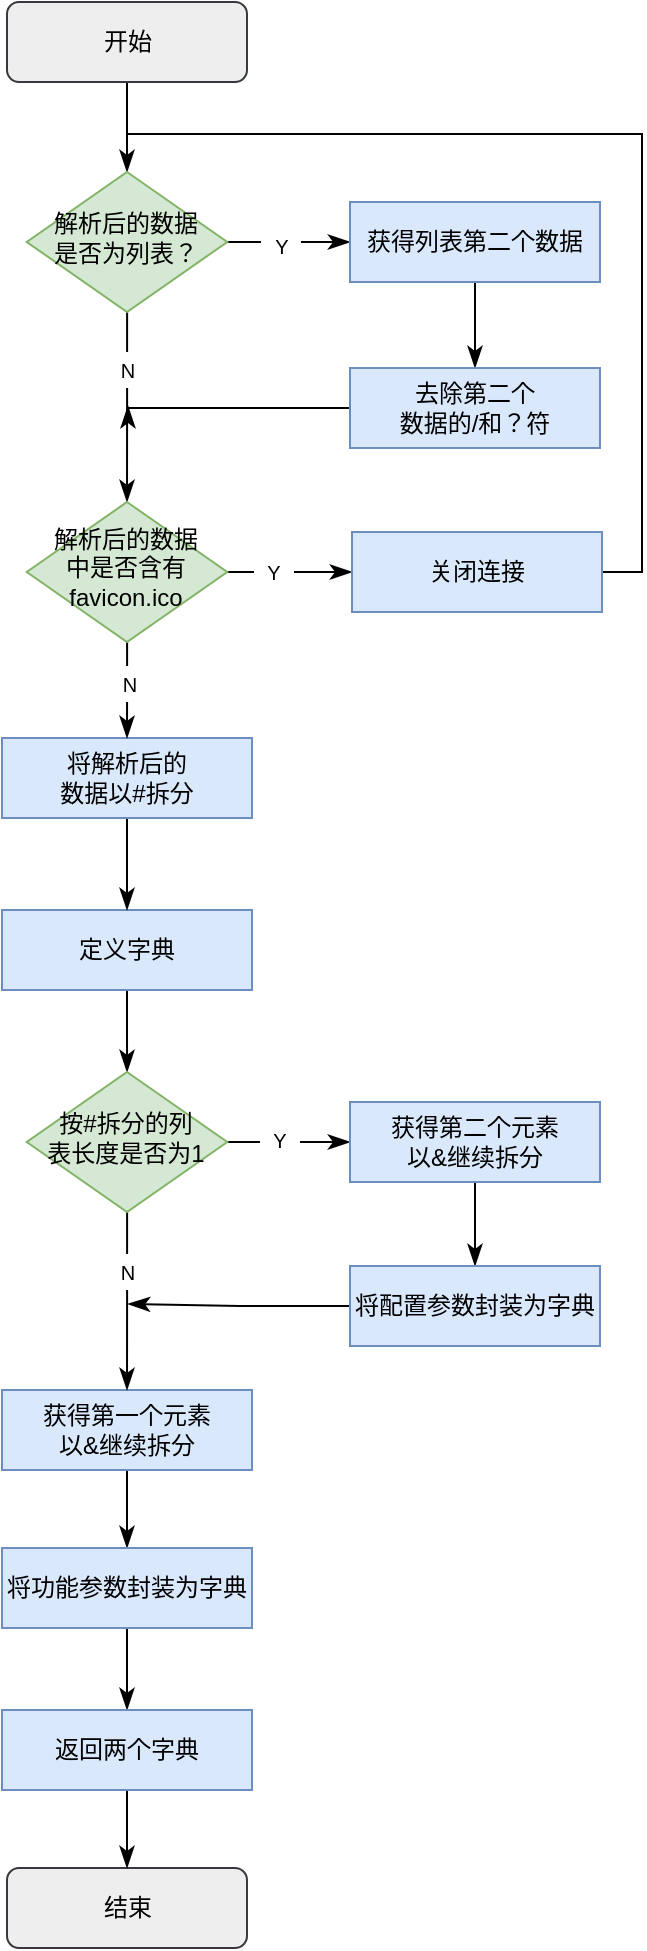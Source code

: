 <mxfile version="22.1.11" type="github">
  <diagram id="C5RBs43oDa-KdzZeNtuy" name="Page-1">
    <mxGraphModel dx="1015" dy="543" grid="1" gridSize="1" guides="1" tooltips="1" connect="1" arrows="1" fold="1" page="1" pageScale="1" pageWidth="827" pageHeight="1169" math="0" shadow="0">
      <root>
        <mxCell id="WIyWlLk6GJQsqaUBKTNV-0" />
        <mxCell id="WIyWlLk6GJQsqaUBKTNV-1" parent="WIyWlLk6GJQsqaUBKTNV-0" />
        <mxCell id="D4McF2_vvJxb5yZmUDUs-18" value="" style="edgeStyle=orthogonalEdgeStyle;rounded=0;orthogonalLoop=1;jettySize=auto;html=1;entryX=0.5;entryY=0;entryDx=0;entryDy=0;endArrow=classicThin;endFill=1;endSize=8;" parent="WIyWlLk6GJQsqaUBKTNV-1" source="D4McF2_vvJxb5yZmUDUs-1" target="D4McF2_vvJxb5yZmUDUs-10" edge="1">
          <mxGeometry relative="1" as="geometry">
            <mxPoint x="188.5" y="170" as="targetPoint" />
          </mxGeometry>
        </mxCell>
        <mxCell id="D4McF2_vvJxb5yZmUDUs-1" value="开始" style="rounded=1;whiteSpace=wrap;html=1;fontSize=12;glass=0;strokeWidth=1;shadow=0;fillColor=#eeeeee;strokeColor=#36393d;" parent="WIyWlLk6GJQsqaUBKTNV-1" vertex="1">
          <mxGeometry x="128.5" y="30" width="120" height="40" as="geometry" />
        </mxCell>
        <mxCell id="D4McF2_vvJxb5yZmUDUs-38" value="" style="edgeStyle=orthogonalEdgeStyle;rounded=0;orthogonalLoop=1;jettySize=auto;html=1;endSize=8;endArrow=classicThin;endFill=1;" parent="WIyWlLk6GJQsqaUBKTNV-1" source="D4McF2_vvJxb5yZmUDUs-7" target="D4McF2_vvJxb5yZmUDUs-36" edge="1">
          <mxGeometry relative="1" as="geometry" />
        </mxCell>
        <mxCell id="D4McF2_vvJxb5yZmUDUs-7" value="定义字典" style="rounded=0;whiteSpace=wrap;html=1;fillColor=#dae8fc;strokeColor=#6c8ebf;" parent="WIyWlLk6GJQsqaUBKTNV-1" vertex="1">
          <mxGeometry x="126" y="484" width="125" height="40" as="geometry" />
        </mxCell>
        <mxCell id="D4McF2_vvJxb5yZmUDUs-8" value="" style="edgeStyle=orthogonalEdgeStyle;rounded=0;orthogonalLoop=1;jettySize=auto;html=1;entryX=0.5;entryY=0;entryDx=0;entryDy=0;endSize=8;endArrow=classicThin;endFill=1;" parent="WIyWlLk6GJQsqaUBKTNV-1" source="D4McF2_vvJxb5yZmUDUs-10" target="D4McF2_vvJxb5yZmUDUs-24" edge="1">
          <mxGeometry relative="1" as="geometry">
            <mxPoint x="189" y="288" as="targetPoint" />
          </mxGeometry>
        </mxCell>
        <mxCell id="D4McF2_vvJxb5yZmUDUs-19" value="" style="edgeStyle=orthogonalEdgeStyle;rounded=0;orthogonalLoop=1;jettySize=auto;html=1;endSize=8;endArrow=classicThin;endFill=1;" parent="WIyWlLk6GJQsqaUBKTNV-1" source="D4McF2_vvJxb5yZmUDUs-10" target="D4McF2_vvJxb5yZmUDUs-16" edge="1">
          <mxGeometry relative="1" as="geometry" />
        </mxCell>
        <mxCell id="D4McF2_vvJxb5yZmUDUs-10" value="解析后的数据&lt;br&gt;是否为列表？" style="rhombus;whiteSpace=wrap;html=1;shadow=0;fontFamily=Helvetica;fontSize=12;align=center;strokeWidth=1;spacing=6;spacingTop=-4;fillColor=#d5e8d4;strokeColor=#82b366;" parent="WIyWlLk6GJQsqaUBKTNV-1" vertex="1">
          <mxGeometry x="138.38" y="115" width="100.25" height="70" as="geometry" />
        </mxCell>
        <mxCell id="D4McF2_vvJxb5yZmUDUs-12" value="结束" style="rounded=1;whiteSpace=wrap;html=1;fontSize=12;glass=0;strokeWidth=1;shadow=0;fillColor=#eeeeee;strokeColor=#36393d;" parent="WIyWlLk6GJQsqaUBKTNV-1" vertex="1">
          <mxGeometry x="128.5" y="963" width="120" height="40" as="geometry" />
        </mxCell>
        <mxCell id="D4McF2_vvJxb5yZmUDUs-15" value="&lt;font style=&quot;font-size: 10px;&quot;&gt;N&lt;/font&gt;" style="text;html=1;strokeColor=none;fillColor=default;align=center;verticalAlign=middle;whiteSpace=wrap;rounded=0;" parent="WIyWlLk6GJQsqaUBKTNV-1" vertex="1">
          <mxGeometry x="179" y="205" width="20" height="18" as="geometry" />
        </mxCell>
        <mxCell id="D4McF2_vvJxb5yZmUDUs-22" value="" style="edgeStyle=orthogonalEdgeStyle;rounded=0;orthogonalLoop=1;jettySize=auto;html=1;endArrow=classicThin;endFill=1;endSize=8;" parent="WIyWlLk6GJQsqaUBKTNV-1" source="D4McF2_vvJxb5yZmUDUs-16" target="D4McF2_vvJxb5yZmUDUs-21" edge="1">
          <mxGeometry relative="1" as="geometry" />
        </mxCell>
        <mxCell id="D4McF2_vvJxb5yZmUDUs-16" value="获得列表第二个数据" style="rounded=0;whiteSpace=wrap;html=1;fillColor=#dae8fc;strokeColor=#6c8ebf;" parent="WIyWlLk6GJQsqaUBKTNV-1" vertex="1">
          <mxGeometry x="300" y="130" width="125" height="40" as="geometry" />
        </mxCell>
        <mxCell id="D4McF2_vvJxb5yZmUDUs-20" value="&lt;font style=&quot;font-size: 10px;&quot;&gt;Y&lt;/font&gt;" style="text;html=1;strokeColor=none;fillColor=default;align=center;verticalAlign=middle;whiteSpace=wrap;rounded=0;" parent="WIyWlLk6GJQsqaUBKTNV-1" vertex="1">
          <mxGeometry x="255.5" y="143" width="20" height="18" as="geometry" />
        </mxCell>
        <mxCell id="D4McF2_vvJxb5yZmUDUs-27" value="" style="edgeStyle=orthogonalEdgeStyle;rounded=0;orthogonalLoop=1;jettySize=auto;html=1;endArrow=classicThin;endFill=1;endSize=8;" parent="WIyWlLk6GJQsqaUBKTNV-1" source="D4McF2_vvJxb5yZmUDUs-21" edge="1">
          <mxGeometry relative="1" as="geometry">
            <mxPoint x="189" y="232" as="targetPoint" />
            <Array as="points">
              <mxPoint x="189" y="233" />
            </Array>
          </mxGeometry>
        </mxCell>
        <mxCell id="D4McF2_vvJxb5yZmUDUs-21" value="去除第二个&lt;br&gt;数据的/和？符" style="rounded=0;whiteSpace=wrap;html=1;fillColor=#dae8fc;strokeColor=#6c8ebf;" parent="WIyWlLk6GJQsqaUBKTNV-1" vertex="1">
          <mxGeometry x="300" y="213" width="125" height="40" as="geometry" />
        </mxCell>
        <mxCell id="D4McF2_vvJxb5yZmUDUs-33" value="" style="edgeStyle=orthogonalEdgeStyle;rounded=0;orthogonalLoop=1;jettySize=auto;html=1;endSize=8;endArrow=classicThin;endFill=1;" parent="WIyWlLk6GJQsqaUBKTNV-1" source="D4McF2_vvJxb5yZmUDUs-23" target="D4McF2_vvJxb5yZmUDUs-7" edge="1">
          <mxGeometry relative="1" as="geometry" />
        </mxCell>
        <mxCell id="D4McF2_vvJxb5yZmUDUs-23" value="将解析后的&lt;br&gt;数据以#拆分" style="rounded=0;whiteSpace=wrap;html=1;fillColor=#dae8fc;strokeColor=#6c8ebf;" parent="WIyWlLk6GJQsqaUBKTNV-1" vertex="1">
          <mxGeometry x="126" y="398" width="125" height="40" as="geometry" />
        </mxCell>
        <mxCell id="D4McF2_vvJxb5yZmUDUs-25" value="" style="edgeStyle=orthogonalEdgeStyle;rounded=0;orthogonalLoop=1;jettySize=auto;html=1;endArrow=classicThin;endFill=1;endSize=8;" parent="WIyWlLk6GJQsqaUBKTNV-1" source="D4McF2_vvJxb5yZmUDUs-24" target="D4McF2_vvJxb5yZmUDUs-23" edge="1">
          <mxGeometry relative="1" as="geometry" />
        </mxCell>
        <mxCell id="D4McF2_vvJxb5yZmUDUs-29" style="edgeStyle=orthogonalEdgeStyle;rounded=0;orthogonalLoop=1;jettySize=auto;html=1;entryX=0;entryY=0.5;entryDx=0;entryDy=0;endSize=8;endArrow=classicThin;endFill=1;" parent="WIyWlLk6GJQsqaUBKTNV-1" source="D4McF2_vvJxb5yZmUDUs-24" target="D4McF2_vvJxb5yZmUDUs-28" edge="1">
          <mxGeometry relative="1" as="geometry" />
        </mxCell>
        <mxCell id="D4McF2_vvJxb5yZmUDUs-24" value="解析后的数据&lt;br&gt;中是否含有favicon.ico" style="rhombus;whiteSpace=wrap;html=1;shadow=0;fontFamily=Helvetica;fontSize=12;align=center;strokeWidth=1;spacing=6;spacingTop=-4;fillColor=#d5e8d4;strokeColor=#82b366;" parent="WIyWlLk6GJQsqaUBKTNV-1" vertex="1">
          <mxGeometry x="138.38" y="280" width="100.25" height="70" as="geometry" />
        </mxCell>
        <mxCell id="D4McF2_vvJxb5yZmUDUs-26" value="&lt;font style=&quot;font-size: 10px;&quot;&gt;N&lt;/font&gt;" style="text;html=1;strokeColor=none;fillColor=default;align=center;verticalAlign=middle;whiteSpace=wrap;rounded=0;" parent="WIyWlLk6GJQsqaUBKTNV-1" vertex="1">
          <mxGeometry x="180" y="362" width="20" height="18" as="geometry" />
        </mxCell>
        <mxCell id="D4McF2_vvJxb5yZmUDUs-32" style="edgeStyle=orthogonalEdgeStyle;rounded=0;orthogonalLoop=1;jettySize=auto;html=1;exitX=1;exitY=0.5;exitDx=0;exitDy=0;endArrow=none;endFill=0;" parent="WIyWlLk6GJQsqaUBKTNV-1" source="D4McF2_vvJxb5yZmUDUs-28" edge="1">
          <mxGeometry relative="1" as="geometry">
            <mxPoint x="437" y="313" as="sourcePoint" />
            <mxPoint x="189" y="96" as="targetPoint" />
            <Array as="points">
              <mxPoint x="446" y="315" />
              <mxPoint x="446" y="96" />
              <mxPoint x="216" y="96" />
            </Array>
          </mxGeometry>
        </mxCell>
        <mxCell id="D4McF2_vvJxb5yZmUDUs-28" value="关闭连接" style="rounded=0;whiteSpace=wrap;html=1;fillColor=#dae8fc;strokeColor=#6c8ebf;" parent="WIyWlLk6GJQsqaUBKTNV-1" vertex="1">
          <mxGeometry x="301" y="295" width="125" height="40" as="geometry" />
        </mxCell>
        <mxCell id="D4McF2_vvJxb5yZmUDUs-30" value="&lt;font style=&quot;font-size: 10px;&quot;&gt;Y&lt;/font&gt;" style="text;html=1;strokeColor=none;fillColor=default;align=center;verticalAlign=middle;whiteSpace=wrap;rounded=0;" parent="WIyWlLk6GJQsqaUBKTNV-1" vertex="1">
          <mxGeometry x="252" y="306" width="20" height="18" as="geometry" />
        </mxCell>
        <mxCell id="D4McF2_vvJxb5yZmUDUs-50" value="" style="edgeStyle=orthogonalEdgeStyle;rounded=0;orthogonalLoop=1;jettySize=auto;html=1;endSize=8;endArrow=classicThin;endFill=1;" parent="WIyWlLk6GJQsqaUBKTNV-1" source="D4McF2_vvJxb5yZmUDUs-34" target="D4McF2_vvJxb5yZmUDUs-45" edge="1">
          <mxGeometry relative="1" as="geometry" />
        </mxCell>
        <mxCell id="D4McF2_vvJxb5yZmUDUs-34" value="获得第一个元素&lt;br&gt;以&amp;amp;继续拆分" style="rounded=0;whiteSpace=wrap;html=1;fillColor=#dae8fc;strokeColor=#6c8ebf;" parent="WIyWlLk6GJQsqaUBKTNV-1" vertex="1">
          <mxGeometry x="126" y="724" width="125" height="40" as="geometry" />
        </mxCell>
        <mxCell id="D4McF2_vvJxb5yZmUDUs-39" value="" style="edgeStyle=orthogonalEdgeStyle;rounded=0;orthogonalLoop=1;jettySize=auto;html=1;endArrow=classicThin;endFill=1;endSize=8;" parent="WIyWlLk6GJQsqaUBKTNV-1" source="D4McF2_vvJxb5yZmUDUs-36" target="D4McF2_vvJxb5yZmUDUs-34" edge="1">
          <mxGeometry relative="1" as="geometry" />
        </mxCell>
        <mxCell id="D4McF2_vvJxb5yZmUDUs-42" value="" style="edgeStyle=orthogonalEdgeStyle;rounded=0;orthogonalLoop=1;jettySize=auto;html=1;endArrow=classicThin;endFill=1;endSize=8;" parent="WIyWlLk6GJQsqaUBKTNV-1" source="D4McF2_vvJxb5yZmUDUs-36" target="D4McF2_vvJxb5yZmUDUs-41" edge="1">
          <mxGeometry relative="1" as="geometry" />
        </mxCell>
        <mxCell id="D4McF2_vvJxb5yZmUDUs-36" value="按#拆分的列&lt;br&gt;表长度是否为1" style="rhombus;whiteSpace=wrap;html=1;shadow=0;fontFamily=Helvetica;fontSize=12;align=center;strokeWidth=1;spacing=6;spacingTop=-4;fillColor=#d5e8d4;strokeColor=#82b366;" parent="WIyWlLk6GJQsqaUBKTNV-1" vertex="1">
          <mxGeometry x="138.38" y="565" width="100.25" height="70" as="geometry" />
        </mxCell>
        <mxCell id="D4McF2_vvJxb5yZmUDUs-40" value="&lt;font style=&quot;font-size: 10px;&quot;&gt;N&lt;/font&gt;" style="text;html=1;strokeColor=none;fillColor=default;align=center;verticalAlign=middle;whiteSpace=wrap;rounded=0;" parent="WIyWlLk6GJQsqaUBKTNV-1" vertex="1">
          <mxGeometry x="179" y="656" width="20" height="18" as="geometry" />
        </mxCell>
        <mxCell id="D4McF2_vvJxb5yZmUDUs-44" value="" style="edgeStyle=orthogonalEdgeStyle;rounded=0;orthogonalLoop=1;jettySize=auto;html=1;endArrow=classicThin;endFill=1;endSize=8;" parent="WIyWlLk6GJQsqaUBKTNV-1" source="D4McF2_vvJxb5yZmUDUs-41" target="D4McF2_vvJxb5yZmUDUs-43" edge="1">
          <mxGeometry relative="1" as="geometry" />
        </mxCell>
        <mxCell id="D4McF2_vvJxb5yZmUDUs-41" value="获得第二个元素&lt;br&gt;以&amp;amp;继续拆分" style="rounded=0;whiteSpace=wrap;html=1;fillColor=#dae8fc;strokeColor=#6c8ebf;" parent="WIyWlLk6GJQsqaUBKTNV-1" vertex="1">
          <mxGeometry x="300" y="580" width="125" height="40" as="geometry" />
        </mxCell>
        <mxCell id="D4McF2_vvJxb5yZmUDUs-49" style="edgeStyle=orthogonalEdgeStyle;rounded=0;orthogonalLoop=1;jettySize=auto;html=1;endArrow=classicThin;endFill=1;endSize=8;" parent="WIyWlLk6GJQsqaUBKTNV-1" source="D4McF2_vvJxb5yZmUDUs-43" edge="1">
          <mxGeometry relative="1" as="geometry">
            <mxPoint x="189" y="681" as="targetPoint" />
          </mxGeometry>
        </mxCell>
        <mxCell id="D4McF2_vvJxb5yZmUDUs-43" value="将配置参数封装为字典" style="rounded=0;whiteSpace=wrap;html=1;fillColor=#dae8fc;strokeColor=#6c8ebf;" parent="WIyWlLk6GJQsqaUBKTNV-1" vertex="1">
          <mxGeometry x="300" y="662" width="125" height="40" as="geometry" />
        </mxCell>
        <mxCell id="D4McF2_vvJxb5yZmUDUs-52" value="" style="edgeStyle=orthogonalEdgeStyle;rounded=0;orthogonalLoop=1;jettySize=auto;html=1;endSize=8;endArrow=classicThin;endFill=1;" parent="WIyWlLk6GJQsqaUBKTNV-1" source="D4McF2_vvJxb5yZmUDUs-45" target="D4McF2_vvJxb5yZmUDUs-51" edge="1">
          <mxGeometry relative="1" as="geometry" />
        </mxCell>
        <mxCell id="D4McF2_vvJxb5yZmUDUs-45" value="将功能参数封装为字典" style="rounded=0;whiteSpace=wrap;html=1;fillColor=#dae8fc;strokeColor=#6c8ebf;" parent="WIyWlLk6GJQsqaUBKTNV-1" vertex="1">
          <mxGeometry x="126" y="803" width="125" height="40" as="geometry" />
        </mxCell>
        <mxCell id="D4McF2_vvJxb5yZmUDUs-53" value="" style="edgeStyle=orthogonalEdgeStyle;rounded=0;orthogonalLoop=1;jettySize=auto;html=1;endSize=8;endArrow=classicThin;endFill=1;" parent="WIyWlLk6GJQsqaUBKTNV-1" source="D4McF2_vvJxb5yZmUDUs-51" target="D4McF2_vvJxb5yZmUDUs-12" edge="1">
          <mxGeometry relative="1" as="geometry" />
        </mxCell>
        <mxCell id="D4McF2_vvJxb5yZmUDUs-51" value="返回两个字典" style="rounded=0;whiteSpace=wrap;html=1;fillColor=#dae8fc;strokeColor=#6c8ebf;" parent="WIyWlLk6GJQsqaUBKTNV-1" vertex="1">
          <mxGeometry x="126" y="884" width="125" height="40" as="geometry" />
        </mxCell>
        <mxCell id="D4McF2_vvJxb5yZmUDUs-54" value="&lt;font style=&quot;font-size: 10px;&quot;&gt;Y&lt;/font&gt;" style="text;html=1;strokeColor=none;fillColor=default;align=center;verticalAlign=middle;whiteSpace=wrap;rounded=0;" parent="WIyWlLk6GJQsqaUBKTNV-1" vertex="1">
          <mxGeometry x="255" y="590" width="20" height="18" as="geometry" />
        </mxCell>
      </root>
    </mxGraphModel>
  </diagram>
</mxfile>
